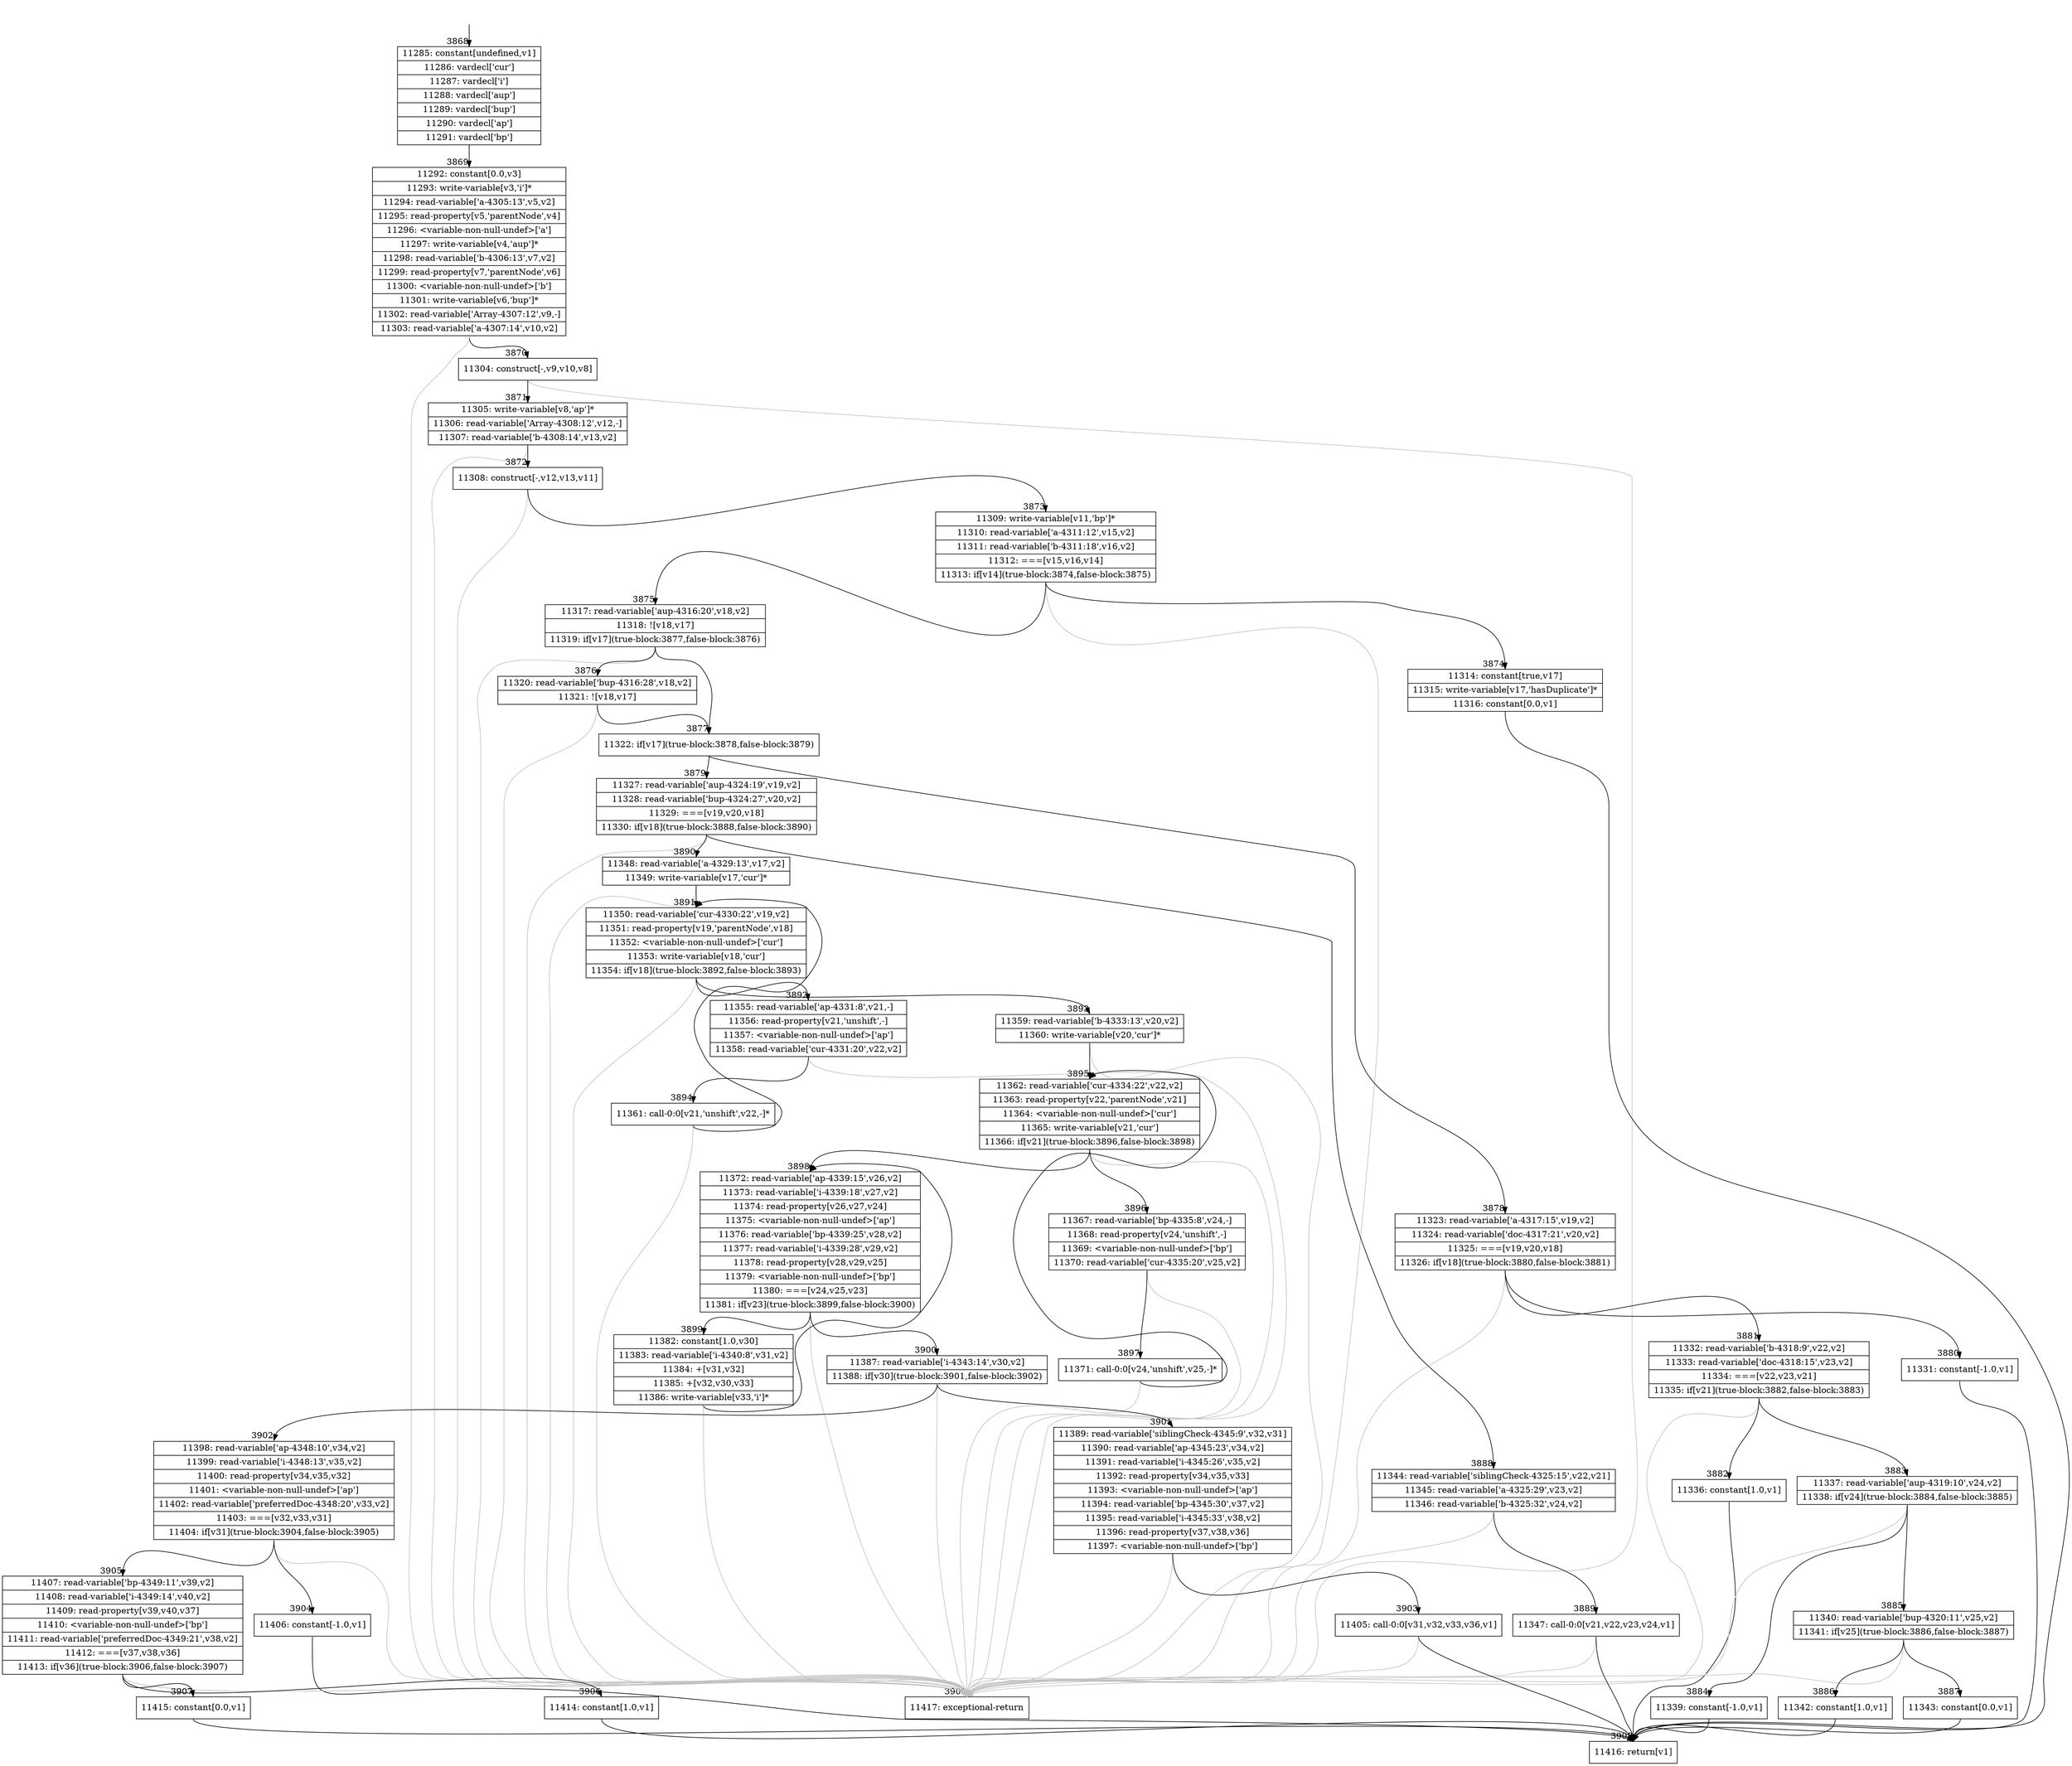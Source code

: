 digraph {
rankdir="TD"
BB_entry257[shape=none,label=""];
BB_entry257 -> BB3868 [tailport=s, headport=n, headlabel="    3868"]
BB3868 [shape=record label="{11285: constant[undefined,v1]|11286: vardecl['cur']|11287: vardecl['i']|11288: vardecl['aup']|11289: vardecl['bup']|11290: vardecl['ap']|11291: vardecl['bp']}" ] 
BB3868 -> BB3869 [tailport=s, headport=n, headlabel="      3869"]
BB3869 [shape=record label="{11292: constant[0.0,v3]|11293: write-variable[v3,'i']*|11294: read-variable['a-4305:13',v5,v2]|11295: read-property[v5,'parentNode',v4]|11296: \<variable-non-null-undef\>['a']|11297: write-variable[v4,'aup']*|11298: read-variable['b-4306:13',v7,v2]|11299: read-property[v7,'parentNode',v6]|11300: \<variable-non-null-undef\>['b']|11301: write-variable[v6,'bup']*|11302: read-variable['Array-4307:12',v9,-]|11303: read-variable['a-4307:14',v10,v2]}" ] 
BB3869 -> BB3870 [tailport=s, headport=n, headlabel="      3870"]
BB3869 -> BB3909 [tailport=s, headport=n, color=gray, headlabel="      3909"]
BB3870 [shape=record label="{11304: construct[-,v9,v10,v8]}" ] 
BB3870 -> BB3871 [tailport=s, headport=n, headlabel="      3871"]
BB3870 -> BB3909 [tailport=s, headport=n, color=gray]
BB3871 [shape=record label="{11305: write-variable[v8,'ap']*|11306: read-variable['Array-4308:12',v12,-]|11307: read-variable['b-4308:14',v13,v2]}" ] 
BB3871 -> BB3872 [tailport=s, headport=n, headlabel="      3872"]
BB3871 -> BB3909 [tailport=s, headport=n, color=gray]
BB3872 [shape=record label="{11308: construct[-,v12,v13,v11]}" ] 
BB3872 -> BB3873 [tailport=s, headport=n, headlabel="      3873"]
BB3872 -> BB3909 [tailport=s, headport=n, color=gray]
BB3873 [shape=record label="{11309: write-variable[v11,'bp']*|11310: read-variable['a-4311:12',v15,v2]|11311: read-variable['b-4311:18',v16,v2]|11312: ===[v15,v16,v14]|11313: if[v14](true-block:3874,false-block:3875)}" ] 
BB3873 -> BB3874 [tailport=s, headport=n, headlabel="      3874"]
BB3873 -> BB3875 [tailport=s, headport=n, headlabel="      3875"]
BB3873 -> BB3909 [tailport=s, headport=n, color=gray]
BB3874 [shape=record label="{11314: constant[true,v17]|11315: write-variable[v17,'hasDuplicate']*|11316: constant[0.0,v1]}" ] 
BB3874 -> BB3908 [tailport=s, headport=n, headlabel="      3908"]
BB3875 [shape=record label="{11317: read-variable['aup-4316:20',v18,v2]|11318: ![v18,v17]|11319: if[v17](true-block:3877,false-block:3876)}" ] 
BB3875 -> BB3877 [tailport=s, headport=n, headlabel="      3877"]
BB3875 -> BB3876 [tailport=s, headport=n, headlabel="      3876"]
BB3875 -> BB3909 [tailport=s, headport=n, color=gray]
BB3876 [shape=record label="{11320: read-variable['bup-4316:28',v18,v2]|11321: ![v18,v17]}" ] 
BB3876 -> BB3877 [tailport=s, headport=n]
BB3876 -> BB3909 [tailport=s, headport=n, color=gray]
BB3877 [shape=record label="{11322: if[v17](true-block:3878,false-block:3879)}" ] 
BB3877 -> BB3878 [tailport=s, headport=n, headlabel="      3878"]
BB3877 -> BB3879 [tailport=s, headport=n, headlabel="      3879"]
BB3878 [shape=record label="{11323: read-variable['a-4317:15',v19,v2]|11324: read-variable['doc-4317:21',v20,v2]|11325: ===[v19,v20,v18]|11326: if[v18](true-block:3880,false-block:3881)}" ] 
BB3878 -> BB3880 [tailport=s, headport=n, headlabel="      3880"]
BB3878 -> BB3881 [tailport=s, headport=n, headlabel="      3881"]
BB3878 -> BB3909 [tailport=s, headport=n, color=gray]
BB3879 [shape=record label="{11327: read-variable['aup-4324:19',v19,v2]|11328: read-variable['bup-4324:27',v20,v2]|11329: ===[v19,v20,v18]|11330: if[v18](true-block:3888,false-block:3890)}" ] 
BB3879 -> BB3888 [tailport=s, headport=n, headlabel="      3888"]
BB3879 -> BB3890 [tailport=s, headport=n, headlabel="      3890"]
BB3879 -> BB3909 [tailport=s, headport=n, color=gray]
BB3880 [shape=record label="{11331: constant[-1.0,v1]}" ] 
BB3880 -> BB3908 [tailport=s, headport=n]
BB3881 [shape=record label="{11332: read-variable['b-4318:9',v22,v2]|11333: read-variable['doc-4318:15',v23,v2]|11334: ===[v22,v23,v21]|11335: if[v21](true-block:3882,false-block:3883)}" ] 
BB3881 -> BB3882 [tailport=s, headport=n, headlabel="      3882"]
BB3881 -> BB3883 [tailport=s, headport=n, headlabel="      3883"]
BB3881 -> BB3909 [tailport=s, headport=n, color=gray]
BB3882 [shape=record label="{11336: constant[1.0,v1]}" ] 
BB3882 -> BB3908 [tailport=s, headport=n]
BB3883 [shape=record label="{11337: read-variable['aup-4319:10',v24,v2]|11338: if[v24](true-block:3884,false-block:3885)}" ] 
BB3883 -> BB3884 [tailport=s, headport=n, headlabel="      3884"]
BB3883 -> BB3885 [tailport=s, headport=n, headlabel="      3885"]
BB3883 -> BB3909 [tailport=s, headport=n, color=gray]
BB3884 [shape=record label="{11339: constant[-1.0,v1]}" ] 
BB3884 -> BB3908 [tailport=s, headport=n]
BB3885 [shape=record label="{11340: read-variable['bup-4320:11',v25,v2]|11341: if[v25](true-block:3886,false-block:3887)}" ] 
BB3885 -> BB3886 [tailport=s, headport=n, headlabel="      3886"]
BB3885 -> BB3887 [tailport=s, headport=n, headlabel="      3887"]
BB3885 -> BB3909 [tailport=s, headport=n, color=gray]
BB3886 [shape=record label="{11342: constant[1.0,v1]}" ] 
BB3886 -> BB3908 [tailport=s, headport=n]
BB3887 [shape=record label="{11343: constant[0.0,v1]}" ] 
BB3887 -> BB3908 [tailport=s, headport=n]
BB3888 [shape=record label="{11344: read-variable['siblingCheck-4325:15',v22,v21]|11345: read-variable['a-4325:29',v23,v2]|11346: read-variable['b-4325:32',v24,v2]}" ] 
BB3888 -> BB3889 [tailport=s, headport=n, headlabel="      3889"]
BB3888 -> BB3909 [tailport=s, headport=n, color=gray]
BB3889 [shape=record label="{11347: call-0:0[v21,v22,v23,v24,v1]}" ] 
BB3889 -> BB3908 [tailport=s, headport=n]
BB3889 -> BB3909 [tailport=s, headport=n, color=gray]
BB3890 [shape=record label="{11348: read-variable['a-4329:13',v17,v2]|11349: write-variable[v17,'cur']*}" ] 
BB3890 -> BB3891 [tailport=s, headport=n, headlabel="      3891"]
BB3890 -> BB3909 [tailport=s, headport=n, color=gray]
BB3891 [shape=record label="{11350: read-variable['cur-4330:22',v19,v2]|11351: read-property[v19,'parentNode',v18]|11352: \<variable-non-null-undef\>['cur']|11353: write-variable[v18,'cur']|11354: if[v18](true-block:3892,false-block:3893)}" ] 
BB3891 -> BB3892 [tailport=s, headport=n, headlabel="      3892"]
BB3891 -> BB3893 [tailport=s, headport=n, headlabel="      3893"]
BB3891 -> BB3909 [tailport=s, headport=n, color=gray]
BB3892 [shape=record label="{11355: read-variable['ap-4331:8',v21,-]|11356: read-property[v21,'unshift',-]|11357: \<variable-non-null-undef\>['ap']|11358: read-variable['cur-4331:20',v22,v2]}" ] 
BB3892 -> BB3894 [tailport=s, headport=n, headlabel="      3894"]
BB3892 -> BB3909 [tailport=s, headport=n, color=gray]
BB3893 [shape=record label="{11359: read-variable['b-4333:13',v20,v2]|11360: write-variable[v20,'cur']*}" ] 
BB3893 -> BB3895 [tailport=s, headport=n, headlabel="      3895"]
BB3893 -> BB3909 [tailport=s, headport=n, color=gray]
BB3894 [shape=record label="{11361: call-0:0[v21,'unshift',v22,-]*}" ] 
BB3894 -> BB3891 [tailport=s, headport=n]
BB3894 -> BB3909 [tailport=s, headport=n, color=gray]
BB3895 [shape=record label="{11362: read-variable['cur-4334:22',v22,v2]|11363: read-property[v22,'parentNode',v21]|11364: \<variable-non-null-undef\>['cur']|11365: write-variable[v21,'cur']|11366: if[v21](true-block:3896,false-block:3898)}" ] 
BB3895 -> BB3896 [tailport=s, headport=n, headlabel="      3896"]
BB3895 -> BB3898 [tailport=s, headport=n, headlabel="      3898"]
BB3895 -> BB3909 [tailport=s, headport=n, color=gray]
BB3896 [shape=record label="{11367: read-variable['bp-4335:8',v24,-]|11368: read-property[v24,'unshift',-]|11369: \<variable-non-null-undef\>['bp']|11370: read-variable['cur-4335:20',v25,v2]}" ] 
BB3896 -> BB3897 [tailport=s, headport=n, headlabel="      3897"]
BB3896 -> BB3909 [tailport=s, headport=n, color=gray]
BB3897 [shape=record label="{11371: call-0:0[v24,'unshift',v25,-]*}" ] 
BB3897 -> BB3895 [tailport=s, headport=n]
BB3897 -> BB3909 [tailport=s, headport=n, color=gray]
BB3898 [shape=record label="{11372: read-variable['ap-4339:15',v26,v2]|11373: read-variable['i-4339:18',v27,v2]|11374: read-property[v26,v27,v24]|11375: \<variable-non-null-undef\>['ap']|11376: read-variable['bp-4339:25',v28,v2]|11377: read-variable['i-4339:28',v29,v2]|11378: read-property[v28,v29,v25]|11379: \<variable-non-null-undef\>['bp']|11380: ===[v24,v25,v23]|11381: if[v23](true-block:3899,false-block:3900)}" ] 
BB3898 -> BB3899 [tailport=s, headport=n, headlabel="      3899"]
BB3898 -> BB3900 [tailport=s, headport=n, headlabel="      3900"]
BB3898 -> BB3909 [tailport=s, headport=n, color=gray]
BB3899 [shape=record label="{11382: constant[1.0,v30]|11383: read-variable['i-4340:8',v31,v2]|11384: +[v31,v32]|11385: +[v32,v30,v33]|11386: write-variable[v33,'i']*}" ] 
BB3899 -> BB3898 [tailport=s, headport=n]
BB3899 -> BB3909 [tailport=s, headport=n, color=gray]
BB3900 [shape=record label="{11387: read-variable['i-4343:14',v30,v2]|11388: if[v30](true-block:3901,false-block:3902)}" ] 
BB3900 -> BB3901 [tailport=s, headport=n, headlabel="      3901"]
BB3900 -> BB3902 [tailport=s, headport=n, headlabel="      3902"]
BB3900 -> BB3909 [tailport=s, headport=n, color=gray]
BB3901 [shape=record label="{11389: read-variable['siblingCheck-4345:9',v32,v31]|11390: read-variable['ap-4345:23',v34,v2]|11391: read-variable['i-4345:26',v35,v2]|11392: read-property[v34,v35,v33]|11393: \<variable-non-null-undef\>['ap']|11394: read-variable['bp-4345:30',v37,v2]|11395: read-variable['i-4345:33',v38,v2]|11396: read-property[v37,v38,v36]|11397: \<variable-non-null-undef\>['bp']}" ] 
BB3901 -> BB3903 [tailport=s, headport=n, headlabel="      3903"]
BB3901 -> BB3909 [tailport=s, headport=n, color=gray]
BB3902 [shape=record label="{11398: read-variable['ap-4348:10',v34,v2]|11399: read-variable['i-4348:13',v35,v2]|11400: read-property[v34,v35,v32]|11401: \<variable-non-null-undef\>['ap']|11402: read-variable['preferredDoc-4348:20',v33,v2]|11403: ===[v32,v33,v31]|11404: if[v31](true-block:3904,false-block:3905)}" ] 
BB3902 -> BB3904 [tailport=s, headport=n, headlabel="      3904"]
BB3902 -> BB3905 [tailport=s, headport=n, headlabel="      3905"]
BB3902 -> BB3909 [tailport=s, headport=n, color=gray]
BB3903 [shape=record label="{11405: call-0:0[v31,v32,v33,v36,v1]}" ] 
BB3903 -> BB3908 [tailport=s, headport=n]
BB3903 -> BB3909 [tailport=s, headport=n, color=gray]
BB3904 [shape=record label="{11406: constant[-1.0,v1]}" ] 
BB3904 -> BB3908 [tailport=s, headport=n]
BB3905 [shape=record label="{11407: read-variable['bp-4349:11',v39,v2]|11408: read-variable['i-4349:14',v40,v2]|11409: read-property[v39,v40,v37]|11410: \<variable-non-null-undef\>['bp']|11411: read-variable['preferredDoc-4349:21',v38,v2]|11412: ===[v37,v38,v36]|11413: if[v36](true-block:3906,false-block:3907)}" ] 
BB3905 -> BB3906 [tailport=s, headport=n, headlabel="      3906"]
BB3905 -> BB3907 [tailport=s, headport=n, headlabel="      3907"]
BB3905 -> BB3909 [tailport=s, headport=n, color=gray]
BB3906 [shape=record label="{11414: constant[1.0,v1]}" ] 
BB3906 -> BB3908 [tailport=s, headport=n]
BB3907 [shape=record label="{11415: constant[0.0,v1]}" ] 
BB3907 -> BB3908 [tailport=s, headport=n]
BB3908 [shape=record label="{11416: return[v1]}" ] 
BB3909 [shape=record label="{11417: exceptional-return}" ] 
}

